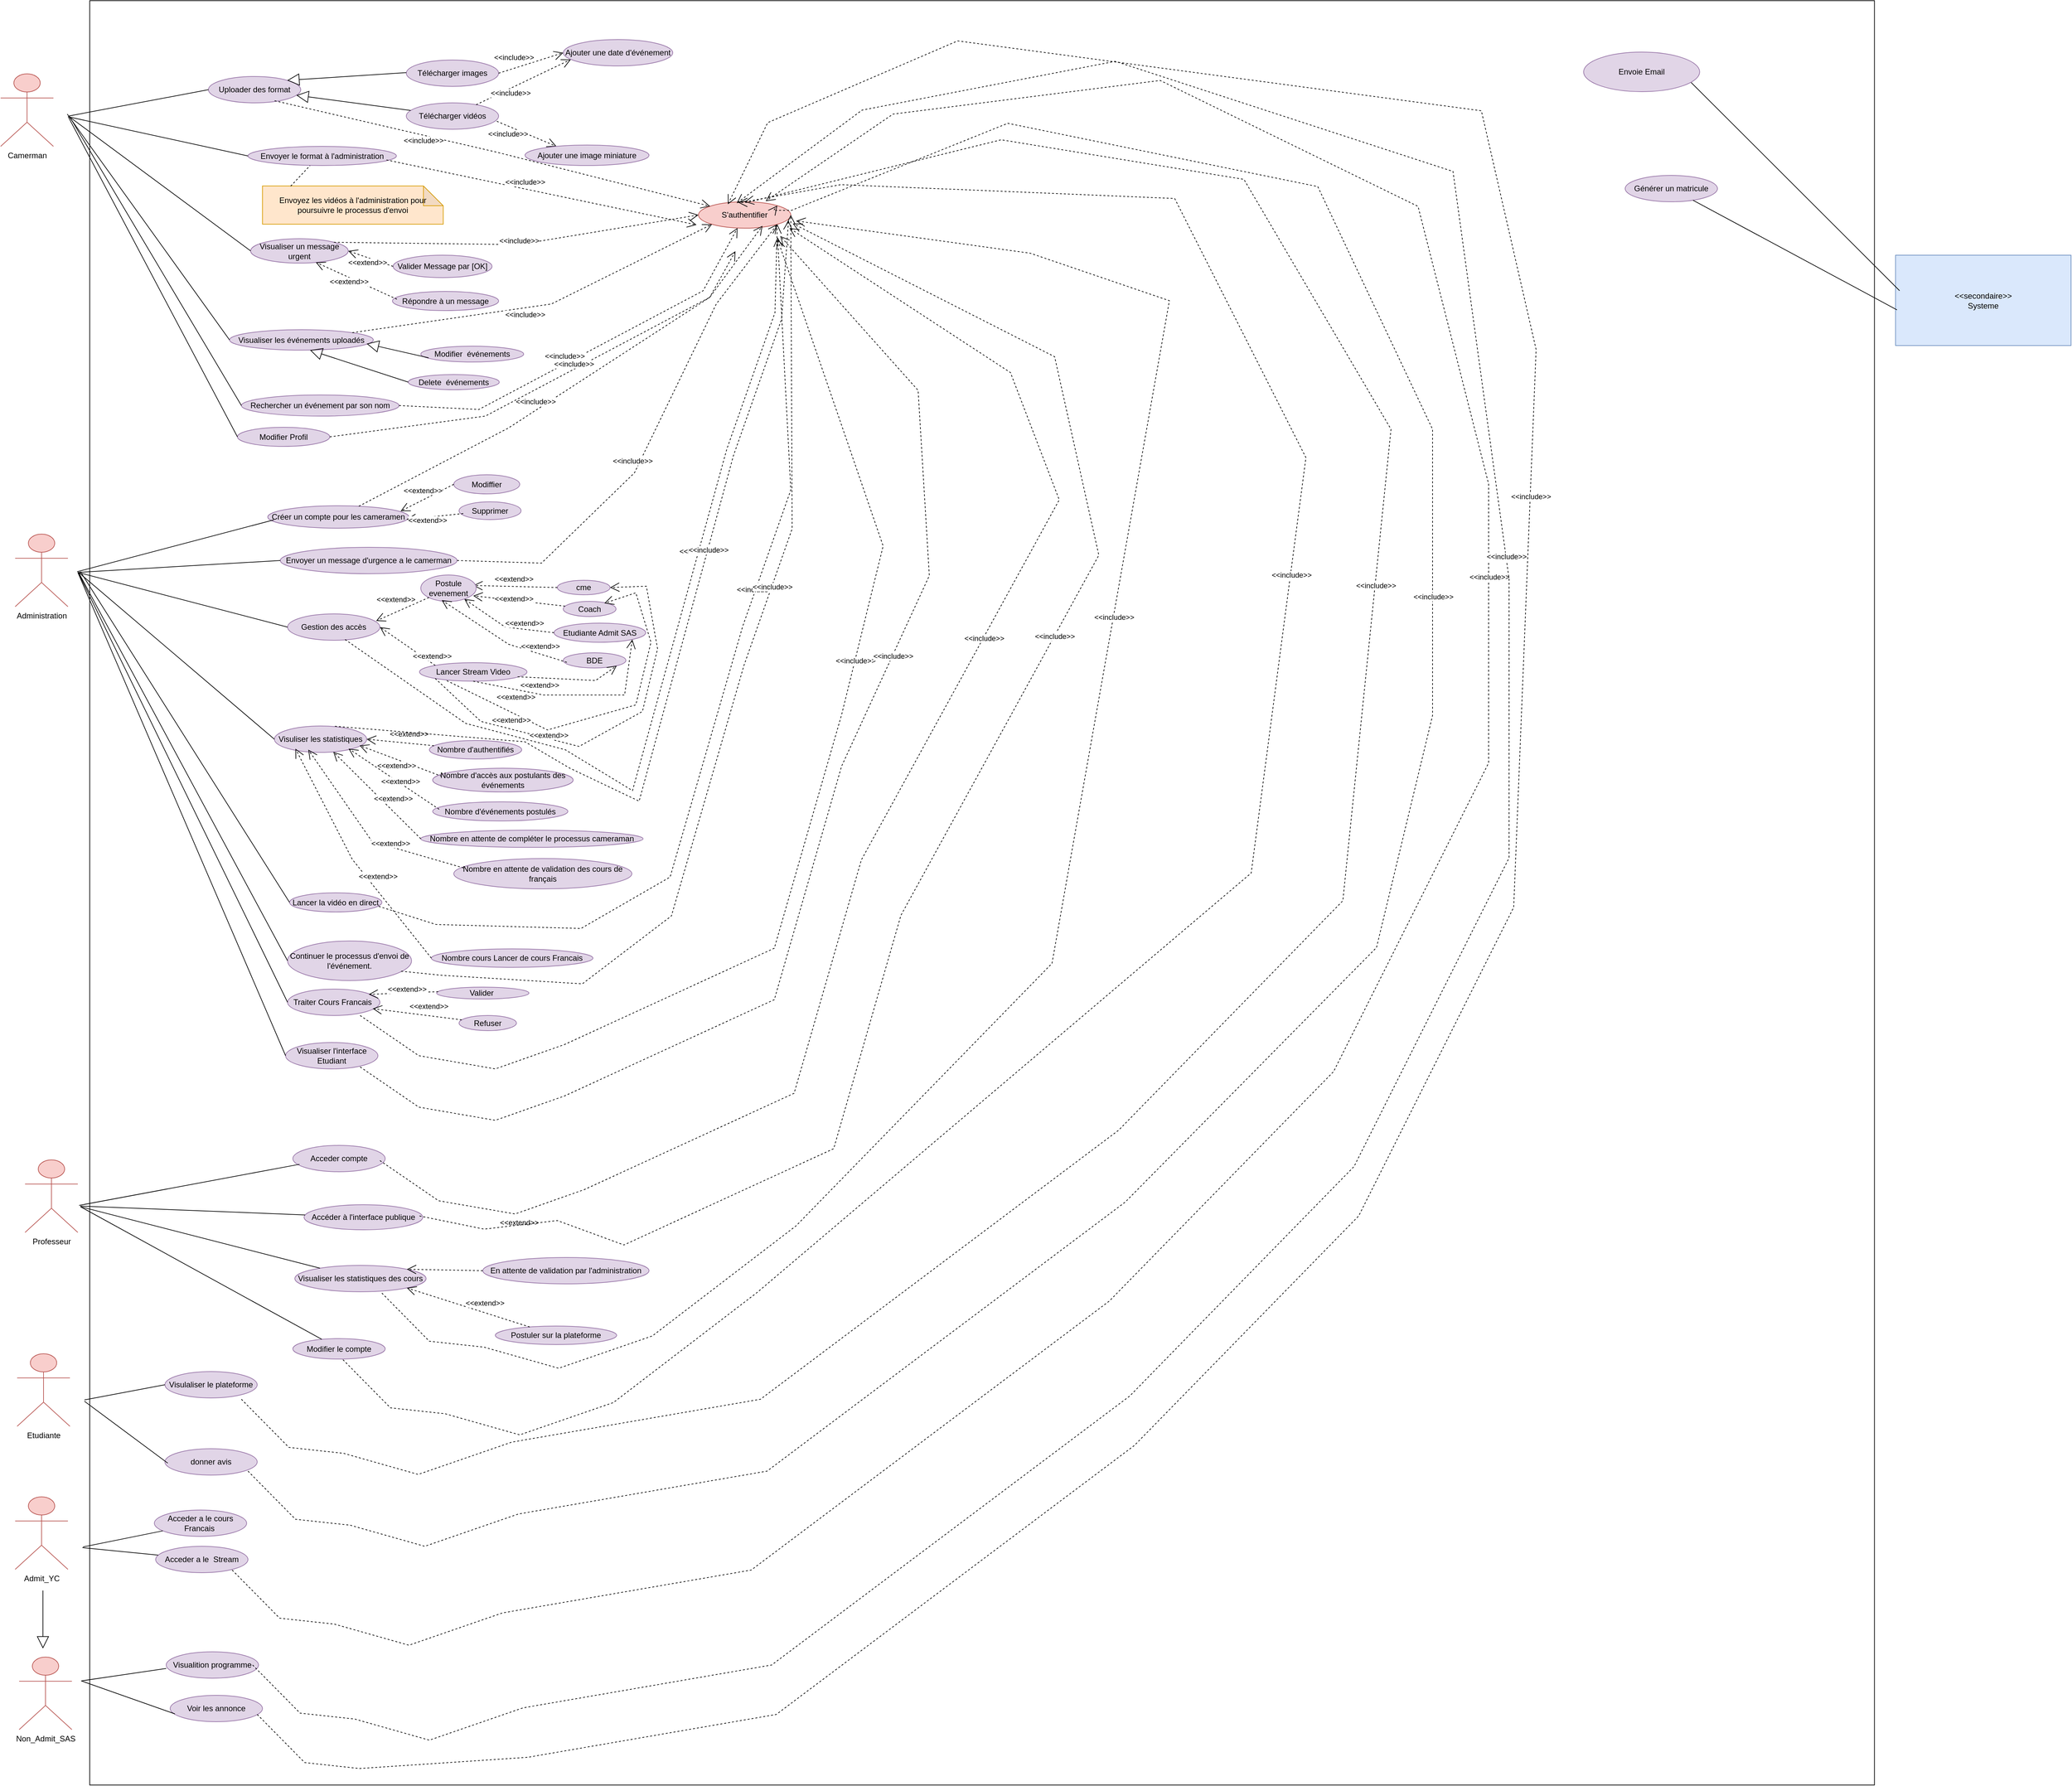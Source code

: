 <mxfile>
    <diagram id="x5eV6ivKpVrquAcP7XDE" name="Page-1">
        <mxGraphModel dx="861" dy="285" grid="1" gridSize="10" guides="1" tooltips="1" connect="1" arrows="1" fold="1" page="1" pageScale="1" pageWidth="850" pageHeight="1100" math="0" shadow="0">
            <root>
                <mxCell id="0"/>
                <mxCell id="1" parent="0"/>
                <mxCell id="2" value="" style="whiteSpace=wrap;html=1;aspect=fixed;" vertex="1" parent="1">
                    <mxGeometry x="210" y="80" width="2706" height="2706" as="geometry"/>
                </mxCell>
                <mxCell id="3" value="Etudiante" style="shape=umlActor;verticalLabelPosition=bottom;verticalAlign=top;html=1;outlineConnect=0;fillColor=#f8cecc;strokeColor=#b85450;" vertex="1" parent="1">
                    <mxGeometry x="100" y="2132" width="80" height="110" as="geometry"/>
                </mxCell>
                <mxCell id="4" value="Administration" style="shape=umlActor;verticalLabelPosition=bottom;verticalAlign=top;html=1;outlineConnect=0;fillColor=#f8cecc;strokeColor=#b85450;" vertex="1" parent="1">
                    <mxGeometry x="97" y="889" width="80" height="110" as="geometry"/>
                </mxCell>
                <mxCell id="5" value="Professeur" style="shape=umlActor;verticalLabelPosition=bottom;verticalAlign=top;html=1;outlineConnect=0;fillColor=#f8cecc;strokeColor=#b85450;" vertex="1" parent="1">
                    <mxGeometry x="112" y="1838" width="80" height="110" as="geometry"/>
                </mxCell>
                <mxCell id="6" value="Camerman" style="shape=umlActor;verticalLabelPosition=bottom;verticalAlign=top;html=1;outlineConnect=0;fillColor=#f8cecc;strokeColor=#b85450;" vertex="1" parent="1">
                    <mxGeometry x="75" y="191" width="80" height="110" as="geometry"/>
                </mxCell>
                <mxCell id="7" value="Uploader des format" style="ellipse;whiteSpace=wrap;html=1;fillColor=#e1d5e7;strokeColor=#9673a6;" vertex="1" parent="1">
                    <mxGeometry x="390" y="195" width="140" height="40" as="geometry"/>
                </mxCell>
                <mxCell id="8" value="Télécharger images" style="ellipse;whiteSpace=wrap;html=1;fillColor=#e1d5e7;strokeColor=#9673a6;" vertex="1" parent="1">
                    <mxGeometry x="690" y="170" width="140" height="40" as="geometry"/>
                </mxCell>
                <mxCell id="9" value="Télécharger vidéos" style="ellipse;whiteSpace=wrap;html=1;fillColor=#e1d5e7;strokeColor=#9673a6;" vertex="1" parent="1">
                    <mxGeometry x="690" y="235" width="140" height="40" as="geometry"/>
                </mxCell>
                <mxCell id="10" value="" style="endArrow=block;endSize=16;endFill=0;html=1;rounded=0;entryX=1;entryY=0;entryDx=0;entryDy=0;" edge="1" parent="1" target="7">
                    <mxGeometry width="160" relative="1" as="geometry">
                        <mxPoint x="690" y="189.12" as="sourcePoint"/>
                        <mxPoint x="610.1" y="210" as="targetPoint"/>
                    </mxGeometry>
                </mxCell>
                <mxCell id="11" value="" style="endArrow=block;endSize=16;endFill=0;html=1;rounded=0;" edge="1" parent="1" source="9" target="7">
                    <mxGeometry width="160" relative="1" as="geometry">
                        <mxPoint x="700" y="199.12" as="sourcePoint"/>
                        <mxPoint x="620" y="230" as="targetPoint"/>
                    </mxGeometry>
                </mxCell>
                <mxCell id="12" value="&amp;lt;&amp;lt;include&amp;gt;&amp;gt;" style="endArrow=open;endSize=12;dashed=1;html=1;rounded=0;exitX=0.98;exitY=0.698;exitDx=0;exitDy=0;exitPerimeter=0;entryX=0.253;entryY=0.062;entryDx=0;entryDy=0;entryPerimeter=0;" edge="1" parent="1" source="9" target="13">
                    <mxGeometry x="-0.538" y="-11" width="160" relative="1" as="geometry">
                        <mxPoint x="820" y="260" as="sourcePoint"/>
                        <mxPoint x="980" y="260" as="targetPoint"/>
                        <mxPoint as="offset"/>
                    </mxGeometry>
                </mxCell>
                <mxCell id="13" value="Ajouter une image miniature" style="ellipse;whiteSpace=wrap;html=1;fillColor=#e1d5e7;strokeColor=#9673a6;" vertex="1" parent="1">
                    <mxGeometry x="870" y="299" width="188" height="31" as="geometry"/>
                </mxCell>
                <mxCell id="14" value="&amp;lt;&amp;lt;secondaire&amp;gt;&amp;gt;&lt;div&gt;Systeme&lt;/div&gt;" style="rounded=0;whiteSpace=wrap;html=1;fillColor=#dae8fc;strokeColor=#6c8ebf;" vertex="1" parent="1">
                    <mxGeometry x="2948" y="466" width="266" height="137" as="geometry"/>
                </mxCell>
                <mxCell id="15" value="" style="endArrow=none;html=1;rounded=0;entryX=0.023;entryY=0.393;entryDx=0;entryDy=0;entryPerimeter=0;exitX=0.704;exitY=0.117;exitDx=0;exitDy=0;exitPerimeter=0;" edge="1" parent="1" source="16" target="14">
                    <mxGeometry width="50" height="50" relative="1" as="geometry">
                        <mxPoint x="2461" y="531" as="sourcePoint"/>
                        <mxPoint x="2151" y="491" as="targetPoint"/>
                    </mxGeometry>
                </mxCell>
                <mxCell id="16" value="Envoie Email" style="ellipse;whiteSpace=wrap;html=1;fillColor=#e1d5e7;strokeColor=#9673a6;" vertex="1" parent="1">
                    <mxGeometry x="2475" y="158" width="176" height="60" as="geometry"/>
                </mxCell>
                <mxCell id="17" value="Générer un matricule" style="ellipse;whiteSpace=wrap;html=1;fillColor=#e1d5e7;strokeColor=#9673a6;" vertex="1" parent="1">
                    <mxGeometry x="2538" y="345" width="140" height="40" as="geometry"/>
                </mxCell>
                <mxCell id="18" value="" style="endArrow=none;html=1;rounded=0;entryX=0.008;entryY=0.605;entryDx=0;entryDy=0;entryPerimeter=0;" edge="1" parent="1" source="17" target="14">
                    <mxGeometry width="50" height="50" relative="1" as="geometry">
                        <mxPoint x="2781" y="367" as="sourcePoint"/>
                        <mxPoint x="3024" y="361" as="targetPoint"/>
                    </mxGeometry>
                </mxCell>
                <mxCell id="19" value="Ajouter une date d&#39;événement" style="ellipse;whiteSpace=wrap;html=1;fillColor=#e1d5e7;strokeColor=#9673a6;" vertex="1" parent="1">
                    <mxGeometry x="928" y="139" width="166" height="40" as="geometry"/>
                </mxCell>
                <mxCell id="20" value="Envoyer le format à l&#39;administration" style="ellipse;whiteSpace=wrap;html=1;fillColor=#e1d5e7;strokeColor=#9673a6;" vertex="1" parent="1">
                    <mxGeometry x="450" y="301" width="225" height="29" as="geometry"/>
                </mxCell>
                <mxCell id="21" value="&amp;lt;&amp;lt;include&amp;gt;&amp;gt;" style="endArrow=open;endSize=12;dashed=1;html=1;rounded=0;exitX=1;exitY=0.5;exitDx=0;exitDy=0;entryX=0;entryY=0.5;entryDx=0;entryDy=0;" edge="1" parent="1" source="8" target="19">
                    <mxGeometry x="-0.426" y="16" width="160" relative="1" as="geometry">
                        <mxPoint x="840" y="175" as="sourcePoint"/>
                        <mxPoint x="914" y="205" as="targetPoint"/>
                        <mxPoint as="offset"/>
                    </mxGeometry>
                </mxCell>
                <mxCell id="22" value="Envoyez les vidéos à l&#39;administration pour poursuivre le processus d&#39;envoi" style="shape=note;whiteSpace=wrap;html=1;backgroundOutline=1;darkOpacity=0.05;fillColor=#ffe6cc;strokeColor=#d79b00;" vertex="1" parent="1">
                    <mxGeometry x="472" y="361" width="274" height="58" as="geometry"/>
                </mxCell>
                <mxCell id="23" value="&amp;lt;&amp;lt;include&amp;gt;&amp;gt;" style="endArrow=open;endSize=12;dashed=1;html=1;rounded=0;entryX=0.069;entryY=0.756;entryDx=0;entryDy=0;entryPerimeter=0;" edge="1" parent="1" source="9" target="19">
                    <mxGeometry x="-0.31" y="-7" width="160" relative="1" as="geometry">
                        <mxPoint x="840" y="200" as="sourcePoint"/>
                        <mxPoint x="920" y="170" as="targetPoint"/>
                        <mxPoint x="-1" as="offset"/>
                    </mxGeometry>
                </mxCell>
                <mxCell id="24" value="S&#39;authentifier" style="ellipse;whiteSpace=wrap;html=1;fillColor=#f8cecc;strokeColor=#b85450;" vertex="1" parent="1">
                    <mxGeometry x="1133" y="385" width="140" height="40" as="geometry"/>
                </mxCell>
                <mxCell id="25" value="&amp;lt;&amp;lt;include&amp;gt;&amp;gt;" style="endArrow=open;endSize=12;dashed=1;html=1;rounded=0;exitX=0.717;exitY=0.919;exitDx=0;exitDy=0;exitPerimeter=0;" edge="1" parent="1" source="7" target="24">
                    <mxGeometry x="-0.31" y="-7" width="160" relative="1" as="geometry">
                        <mxPoint x="803" y="247" as="sourcePoint"/>
                        <mxPoint x="930" y="180" as="targetPoint"/>
                        <mxPoint x="-1" as="offset"/>
                        <Array as="points">
                            <mxPoint x="828" y="310"/>
                        </Array>
                    </mxGeometry>
                </mxCell>
                <mxCell id="26" value="&amp;lt;&amp;lt;include&amp;gt;&amp;gt;" style="endArrow=open;endSize=12;dashed=1;html=1;rounded=0;exitX=0.933;exitY=0.709;exitDx=0;exitDy=0;exitPerimeter=0;" edge="1" parent="1" source="20">
                    <mxGeometry x="-0.115" y="10" width="160" relative="1" as="geometry">
                        <mxPoint x="607" y="255" as="sourcePoint"/>
                        <mxPoint x="1130" y="420" as="targetPoint"/>
                        <mxPoint as="offset"/>
                    </mxGeometry>
                </mxCell>
                <mxCell id="27" value="Visualiser un message urgent" style="ellipse;whiteSpace=wrap;html=1;fillColor=#e1d5e7;strokeColor=#9673a6;" vertex="1" parent="1">
                    <mxGeometry x="454" y="441" width="148" height="37" as="geometry"/>
                </mxCell>
                <mxCell id="28" value="Valider Message par [OK]" style="ellipse;whiteSpace=wrap;html=1;fillColor=#e1d5e7;strokeColor=#9673a6;" vertex="1" parent="1">
                    <mxGeometry x="670" y="466" width="150" height="34" as="geometry"/>
                </mxCell>
                <mxCell id="29" value="Répondre à un message" style="ellipse;whiteSpace=wrap;html=1;fillColor=#e1d5e7;strokeColor=#9673a6;" vertex="1" parent="1">
                    <mxGeometry x="669" y="521" width="161" height="29" as="geometry"/>
                </mxCell>
                <mxCell id="30" value="&amp;lt;&amp;lt;extend&amp;gt;&amp;gt;" style="endArrow=open;endSize=12;dashed=1;html=1;rounded=0;exitX=0;exitY=0.5;exitDx=0;exitDy=0;entryX=1;entryY=0.5;entryDx=0;entryDy=0;" edge="1" parent="1" source="28" target="27">
                    <mxGeometry x="0.09" y="7" width="160" relative="1" as="geometry">
                        <mxPoint x="655" y="500" as="sourcePoint"/>
                        <mxPoint x="735" y="470" as="targetPoint"/>
                        <mxPoint as="offset"/>
                    </mxGeometry>
                </mxCell>
                <mxCell id="31" value="&amp;lt;&amp;lt;extend&amp;gt;&amp;gt;" style="endArrow=open;endSize=12;dashed=1;html=1;rounded=0;entryX=0.668;entryY=0.969;entryDx=0;entryDy=0;entryPerimeter=0;exitX=0.042;exitY=0.405;exitDx=0;exitDy=0;exitPerimeter=0;" edge="1" parent="1" source="29" target="27">
                    <mxGeometry x="0.146" y="6" width="160" relative="1" as="geometry">
                        <mxPoint x="719.062" y="525.928" as="sourcePoint"/>
                        <mxPoint x="530" y="480.0" as="targetPoint"/>
                        <mxPoint as="offset"/>
                    </mxGeometry>
                </mxCell>
                <mxCell id="32" value="Visualiser les événements uploadés" style="ellipse;whiteSpace=wrap;html=1;fillColor=#e1d5e7;strokeColor=#9673a6;" vertex="1" parent="1">
                    <mxGeometry x="422" y="579" width="218" height="31" as="geometry"/>
                </mxCell>
                <mxCell id="33" value="Modifier&amp;nbsp; événements" style="ellipse;whiteSpace=wrap;html=1;fillColor=#e1d5e7;strokeColor=#9673a6;" vertex="1" parent="1">
                    <mxGeometry x="712" y="604" width="156" height="24" as="geometry"/>
                </mxCell>
                <mxCell id="34" value="Delete&amp;nbsp; événements" style="ellipse;whiteSpace=wrap;html=1;fillColor=#e1d5e7;strokeColor=#9673a6;" vertex="1" parent="1">
                    <mxGeometry x="693" y="647" width="138" height="23" as="geometry"/>
                </mxCell>
                <mxCell id="35" value="&amp;lt;&amp;lt;include&amp;gt;&amp;gt;" style="endArrow=open;endSize=12;dashed=1;html=1;rounded=0;exitX=1;exitY=0;exitDx=0;exitDy=0;entryX=0;entryY=0.5;entryDx=0;entryDy=0;" edge="1" parent="1" source="27" target="24">
                    <mxGeometry x="0.011" y="6" width="160" relative="1" as="geometry">
                        <mxPoint x="568" y="304" as="sourcePoint"/>
                        <mxPoint x="1140" y="430" as="targetPoint"/>
                        <mxPoint as="offset"/>
                        <Array as="points">
                            <mxPoint x="860" y="450"/>
                        </Array>
                    </mxGeometry>
                </mxCell>
                <mxCell id="36" value="&amp;lt;&amp;lt;include&amp;gt;&amp;gt;" style="endArrow=open;endSize=12;dashed=1;html=1;rounded=0;exitX=1;exitY=0;exitDx=0;exitDy=0;entryX=0;entryY=1;entryDx=0;entryDy=0;" edge="1" parent="1" source="32" target="24">
                    <mxGeometry x="-0.087" y="-10" width="160" relative="1" as="geometry">
                        <mxPoint x="579" y="456" as="sourcePoint"/>
                        <mxPoint x="1150" y="440" as="targetPoint"/>
                        <mxPoint as="offset"/>
                        <Array as="points">
                            <mxPoint x="910" y="540"/>
                        </Array>
                    </mxGeometry>
                </mxCell>
                <mxCell id="37" value="Rechercher un événement par son nom" style="ellipse;whiteSpace=wrap;html=1;fillColor=#e1d5e7;strokeColor=#9673a6;" vertex="1" parent="1">
                    <mxGeometry x="440" y="678" width="239" height="32" as="geometry"/>
                </mxCell>
                <mxCell id="38" value="&amp;lt;&amp;lt;include&amp;gt;&amp;gt;" style="endArrow=open;endSize=12;dashed=1;html=1;rounded=0;exitX=1;exitY=0.5;exitDx=0;exitDy=0;" edge="1" parent="1" source="37" target="24">
                    <mxGeometry x="-0.108" y="11" width="160" relative="1" as="geometry">
                        <mxPoint x="559" y="606" as="sourcePoint"/>
                        <mxPoint x="1151" y="454" as="targetPoint"/>
                        <mxPoint as="offset"/>
                        <Array as="points">
                            <mxPoint x="800" y="700"/>
                            <mxPoint x="1140" y="520"/>
                        </Array>
                    </mxGeometry>
                </mxCell>
                <mxCell id="39" value="Créer un compte pour les cameramen" style="ellipse;whiteSpace=wrap;html=1;fillColor=#e1d5e7;strokeColor=#9673a6;" vertex="1" parent="1">
                    <mxGeometry x="480" y="846" width="214" height="34" as="geometry"/>
                </mxCell>
                <mxCell id="40" value="Modiffier" style="ellipse;whiteSpace=wrap;html=1;fillColor=#e1d5e7;strokeColor=#9673a6;" vertex="1" parent="1">
                    <mxGeometry x="762" y="799" width="100" height="29" as="geometry"/>
                </mxCell>
                <mxCell id="41" value="Supprimer" style="ellipse;whiteSpace=wrap;html=1;fillColor=#e1d5e7;strokeColor=#9673a6;" vertex="1" parent="1">
                    <mxGeometry x="770" y="840" width="94" height="27" as="geometry"/>
                </mxCell>
                <mxCell id="42" value="&amp;lt;&amp;lt;extend&amp;gt;&amp;gt;" style="endArrow=open;endSize=12;dashed=1;html=1;rounded=0;exitX=0;exitY=0.5;exitDx=0;exitDy=0;entryX=0.941;entryY=0.242;entryDx=0;entryDy=0;entryPerimeter=0;" edge="1" parent="1" source="40" target="39">
                    <mxGeometry x="0.021" y="-13" width="160" relative="1" as="geometry">
                        <mxPoint x="700" y="813.76" as="sourcePoint"/>
                        <mxPoint x="608.94" y="840" as="targetPoint"/>
                        <mxPoint as="offset"/>
                    </mxGeometry>
                </mxCell>
                <mxCell id="43" value="&amp;lt;&amp;lt;extend&amp;gt;&amp;gt;" style="endArrow=open;endSize=12;dashed=1;html=1;rounded=0;exitX=0.068;exitY=0.659;exitDx=0;exitDy=0;entryX=0.984;entryY=0.607;entryDx=0;entryDy=0;exitPerimeter=0;entryPerimeter=0;" edge="1" parent="1" source="41" target="39">
                    <mxGeometry x="0.271" y="5" width="160" relative="1" as="geometry">
                        <mxPoint x="721" y="814" as="sourcePoint"/>
                        <mxPoint x="630" y="840" as="targetPoint"/>
                        <mxPoint as="offset"/>
                    </mxGeometry>
                </mxCell>
                <mxCell id="44" value="Envoyer un message d&#39;urgence a le camerman" style="ellipse;whiteSpace=wrap;html=1;fillColor=#e1d5e7;strokeColor=#9673a6;" vertex="1" parent="1">
                    <mxGeometry x="499" y="909" width="268" height="40" as="geometry"/>
                </mxCell>
                <mxCell id="45" value="Gestion des accès" style="ellipse;whiteSpace=wrap;html=1;fillColor=#e1d5e7;strokeColor=#9673a6;" vertex="1" parent="1">
                    <mxGeometry x="510" y="1010" width="140" height="40" as="geometry"/>
                </mxCell>
                <mxCell id="46" value="cme" style="ellipse;whiteSpace=wrap;html=1;fillColor=#e1d5e7;strokeColor=#9673a6;" vertex="1" parent="1">
                    <mxGeometry x="919" y="959" width="80" height="22" as="geometry"/>
                </mxCell>
                <mxCell id="47" value="Coach" style="ellipse;whiteSpace=wrap;html=1;fillColor=#e1d5e7;strokeColor=#9673a6;" vertex="1" parent="1">
                    <mxGeometry x="928" y="991" width="80" height="23" as="geometry"/>
                </mxCell>
                <mxCell id="48" value="Etudiante Admit SAS" style="ellipse;whiteSpace=wrap;html=1;fillColor=#e1d5e7;strokeColor=#9673a6;" vertex="1" parent="1">
                    <mxGeometry x="914" y="1024" width="139" height="29" as="geometry"/>
                </mxCell>
                <mxCell id="49" value="BDE" style="ellipse;whiteSpace=wrap;html=1;fillColor=#e1d5e7;strokeColor=#9673a6;" vertex="1" parent="1">
                    <mxGeometry x="928" y="1069" width="95" height="23" as="geometry"/>
                </mxCell>
                <mxCell id="50" value="&amp;lt;&amp;lt;extend&amp;gt;&amp;gt;" style="endArrow=open;endSize=12;dashed=1;html=1;rounded=0;exitX=0;exitY=0.5;exitDx=0;exitDy=0;entryX=0.947;entryY=0.397;entryDx=0;entryDy=0;entryPerimeter=0;" edge="1" parent="1" source="46" target="63">
                    <mxGeometry x="0.034" y="-11" width="160" relative="1" as="geometry">
                        <mxPoint x="882.72" y="998.76" as="sourcePoint"/>
                        <mxPoint x="817.68" y="1030.04" as="targetPoint"/>
                        <mxPoint as="offset"/>
                    </mxGeometry>
                </mxCell>
                <mxCell id="51" value="&amp;lt;&amp;lt;extend&amp;gt;&amp;gt;" style="endArrow=open;endSize=12;dashed=1;html=1;rounded=0;entryX=0.947;entryY=0.787;entryDx=0;entryDy=0;entryPerimeter=0;" edge="1" parent="1" source="47" target="63">
                    <mxGeometry x="0.121" y="-2" width="160" relative="1" as="geometry">
                        <mxPoint x="710" y="1010" as="sourcePoint"/>
                        <mxPoint x="802" y="1046" as="targetPoint"/>
                        <mxPoint as="offset"/>
                    </mxGeometry>
                </mxCell>
                <mxCell id="52" value="&amp;lt;&amp;lt;extend&amp;gt;&amp;gt;" style="endArrow=open;endSize=12;dashed=1;html=1;rounded=0;exitX=0;exitY=0.5;exitDx=0;exitDy=0;" edge="1" parent="1" source="48" target="63">
                    <mxGeometry x="-0.388" y="-9" width="160" relative="1" as="geometry">
                        <mxPoint x="884.72" y="1058" as="sourcePoint"/>
                        <mxPoint x="802.063" y="1049.186" as="targetPoint"/>
                        <mxPoint as="offset"/>
                        <Array as="points">
                            <mxPoint x="840" y="1030"/>
                        </Array>
                    </mxGeometry>
                </mxCell>
                <mxCell id="53" value="Visuliser les statistiques" style="ellipse;whiteSpace=wrap;html=1;fillColor=#e1d5e7;strokeColor=#9673a6;" vertex="1" parent="1">
                    <mxGeometry x="490" y="1180" width="140" height="40" as="geometry"/>
                </mxCell>
                <mxCell id="54" value="Nombre d&#39;authentifiés" style="ellipse;whiteSpace=wrap;html=1;fillColor=#e1d5e7;strokeColor=#9673a6;" vertex="1" parent="1">
                    <mxGeometry x="725" y="1202" width="140" height="28" as="geometry"/>
                </mxCell>
                <mxCell id="55" value="Nombre d&#39;accès aux postulants des événements" style="ellipse;whiteSpace=wrap;html=1;fillColor=#e1d5e7;strokeColor=#9673a6;" vertex="1" parent="1">
                    <mxGeometry x="730" y="1244" width="213" height="36" as="geometry"/>
                </mxCell>
                <mxCell id="56" value="Nombre d&#39;événements postulés" style="ellipse;whiteSpace=wrap;html=1;fillColor=#e1d5e7;strokeColor=#9673a6;" vertex="1" parent="1">
                    <mxGeometry x="730" y="1295" width="205" height="29" as="geometry"/>
                </mxCell>
                <mxCell id="57" value="Nombre en attente de compléter le processus cameraman" style="ellipse;whiteSpace=wrap;html=1;fillColor=#e1d5e7;strokeColor=#9673a6;" vertex="1" parent="1">
                    <mxGeometry x="712" y="1338" width="337" height="26" as="geometry"/>
                </mxCell>
                <mxCell id="58" value="&amp;lt;&amp;lt;extend&amp;gt;&amp;gt;" style="endArrow=open;endSize=12;dashed=1;html=1;rounded=0;entryX=1;entryY=0.5;entryDx=0;entryDy=0;entryPerimeter=0;" edge="1" parent="1" source="54" target="53">
                    <mxGeometry x="-0.227" y="-14" width="160" relative="1" as="geometry">
                        <mxPoint x="700" y="1190" as="sourcePoint"/>
                        <mxPoint x="645" y="1215" as="targetPoint"/>
                        <mxPoint as="offset"/>
                    </mxGeometry>
                </mxCell>
                <mxCell id="59" value="&amp;lt;&amp;lt;extend&amp;gt;&amp;gt;" style="endArrow=open;endSize=12;dashed=1;html=1;rounded=0;entryX=0.923;entryY=0.739;entryDx=0;entryDy=0;entryPerimeter=0;exitX=0.065;exitY=0.342;exitDx=0;exitDy=0;exitPerimeter=0;" edge="1" parent="1" source="55" target="53">
                    <mxGeometry x="0.055" y="9" width="160" relative="1" as="geometry">
                        <mxPoint x="736" y="1216" as="sourcePoint"/>
                        <mxPoint x="640" y="1210" as="targetPoint"/>
                        <mxPoint as="offset"/>
                    </mxGeometry>
                </mxCell>
                <mxCell id="60" value="&amp;lt;&amp;lt;extend&amp;gt;&amp;gt;" style="endArrow=open;endSize=12;dashed=1;html=1;rounded=0;entryX=0.804;entryY=0.859;entryDx=0;entryDy=0;entryPerimeter=0;exitX=0.048;exitY=0.391;exitDx=0;exitDy=0;exitPerimeter=0;" edge="1" parent="1" source="56" target="53">
                    <mxGeometry x="-0.123" y="-2" width="160" relative="1" as="geometry">
                        <mxPoint x="760" y="1256" as="sourcePoint"/>
                        <mxPoint x="629" y="1220" as="targetPoint"/>
                        <mxPoint as="offset"/>
                    </mxGeometry>
                </mxCell>
                <mxCell id="61" value="&amp;lt;&amp;lt;extend&amp;gt;&amp;gt;" style="endArrow=open;endSize=12;dashed=1;html=1;rounded=0;exitX=0;exitY=0.5;exitDx=0;exitDy=0;" edge="1" parent="1" source="57" target="53">
                    <mxGeometry x="-0.227" y="-14" width="160" relative="1" as="geometry">
                        <mxPoint x="738" y="1338" as="sourcePoint"/>
                        <mxPoint x="613" y="1224" as="targetPoint"/>
                        <mxPoint as="offset"/>
                    </mxGeometry>
                </mxCell>
                <mxCell id="62" value="Lancer la vidéo en direct" style="ellipse;whiteSpace=wrap;html=1;fillColor=#e1d5e7;strokeColor=#9673a6;" vertex="1" parent="1">
                    <mxGeometry x="513" y="1433" width="140" height="29" as="geometry"/>
                </mxCell>
                <mxCell id="63" value="Postule evenement" style="ellipse;whiteSpace=wrap;html=1;fillColor=#e1d5e7;strokeColor=#9673a6;" vertex="1" parent="1">
                    <mxGeometry x="712" y="951" width="84" height="40" as="geometry"/>
                </mxCell>
                <mxCell id="64" value="Lancer Stream Video" style="ellipse;whiteSpace=wrap;html=1;fillColor=#e1d5e7;strokeColor=#9673a6;" vertex="1" parent="1">
                    <mxGeometry x="710" y="1084" width="163" height="28" as="geometry"/>
                </mxCell>
                <mxCell id="65" value="&amp;lt;&amp;lt;extend&amp;gt;&amp;gt;" style="endArrow=open;endSize=12;dashed=1;html=1;rounded=0;exitX=0;exitY=1;exitDx=0;exitDy=0;entryX=0.959;entryY=0.265;entryDx=0;entryDy=0;entryPerimeter=0;" edge="1" parent="1" source="63" target="45">
                    <mxGeometry x="0.057" y="-18" width="160" relative="1" as="geometry">
                        <mxPoint x="706" y="1037" as="sourcePoint"/>
                        <mxPoint x="590" y="1035" as="targetPoint"/>
                        <mxPoint as="offset"/>
                    </mxGeometry>
                </mxCell>
                <mxCell id="66" value="&amp;lt;&amp;lt;extend&amp;gt;&amp;gt;" style="endArrow=open;endSize=12;dashed=1;html=1;rounded=0;exitX=0;exitY=0;exitDx=0;exitDy=0;entryX=1;entryY=0.5;entryDx=0;entryDy=0;" edge="1" parent="1" source="64" target="45">
                    <mxGeometry x="-0.763" y="-9" width="160" relative="1" as="geometry">
                        <mxPoint x="737" y="1004" as="sourcePoint"/>
                        <mxPoint x="654" y="1031" as="targetPoint"/>
                        <mxPoint as="offset"/>
                    </mxGeometry>
                </mxCell>
                <mxCell id="67" value="Continuer le processus d&#39;envoi de l&#39;événement." style="ellipse;whiteSpace=wrap;html=1;fillColor=#e1d5e7;strokeColor=#9673a6;" vertex="1" parent="1">
                    <mxGeometry x="510" y="1506" width="188" height="60" as="geometry"/>
                </mxCell>
                <mxCell id="68" value="Traiter Cours Francais&amp;nbsp;" style="ellipse;whiteSpace=wrap;html=1;fillColor=#e1d5e7;strokeColor=#9673a6;" vertex="1" parent="1">
                    <mxGeometry x="510" y="1579" width="140" height="40" as="geometry"/>
                </mxCell>
                <mxCell id="69" value="Nombre en attente de validation des cours de français" style="ellipse;whiteSpace=wrap;html=1;fillColor=#e1d5e7;strokeColor=#9673a6;" vertex="1" parent="1">
                    <mxGeometry x="762" y="1381" width="270" height="46" as="geometry"/>
                </mxCell>
                <mxCell id="70" value="Nombre cours Lancer de cours Francais" style="ellipse;whiteSpace=wrap;html=1;fillColor=#e1d5e7;strokeColor=#9673a6;" vertex="1" parent="1">
                    <mxGeometry x="728" y="1518" width="245" height="28" as="geometry"/>
                </mxCell>
                <mxCell id="71" value="&amp;lt;&amp;lt;extend&amp;gt;&amp;gt;" style="endArrow=open;endSize=12;dashed=1;html=1;rounded=0;exitX=0.055;exitY=0.309;exitDx=0;exitDy=0;entryX=0.367;entryY=0.898;entryDx=0;entryDy=0;entryPerimeter=0;exitPerimeter=0;" edge="1" parent="1" source="69" target="53">
                    <mxGeometry x="-0.256" y="-5" width="160" relative="1" as="geometry">
                        <mxPoint x="725" y="1390" as="sourcePoint"/>
                        <mxPoint x="587" y="1229" as="targetPoint"/>
                        <mxPoint as="offset"/>
                        <Array as="points">
                            <mxPoint x="638" y="1355"/>
                        </Array>
                    </mxGeometry>
                </mxCell>
                <mxCell id="72" value="&amp;lt;&amp;lt;extend&amp;gt;&amp;gt;" style="endArrow=open;endSize=12;dashed=1;html=1;rounded=0;exitX=0;exitY=0.5;exitDx=0;exitDy=0;entryX=0.228;entryY=0.858;entryDx=0;entryDy=0;entryPerimeter=0;" edge="1" parent="1" source="70" target="53">
                    <mxGeometry x="-0.227" y="-14" width="160" relative="1" as="geometry">
                        <mxPoint x="755" y="1439" as="sourcePoint"/>
                        <mxPoint x="551" y="1226" as="targetPoint"/>
                        <mxPoint as="offset"/>
                        <Array as="points">
                            <mxPoint x="608" y="1382"/>
                        </Array>
                    </mxGeometry>
                </mxCell>
                <mxCell id="73" value="Valider&amp;nbsp;" style="ellipse;whiteSpace=wrap;html=1;fillColor=#e1d5e7;strokeColor=#9673a6;" vertex="1" parent="1">
                    <mxGeometry x="736" y="1576" width="140" height="18" as="geometry"/>
                </mxCell>
                <mxCell id="74" value="Refuser" style="ellipse;whiteSpace=wrap;html=1;fillColor=#e1d5e7;strokeColor=#9673a6;" vertex="1" parent="1">
                    <mxGeometry x="770" y="1619" width="87" height="23" as="geometry"/>
                </mxCell>
                <mxCell id="75" value="&amp;lt;&amp;lt;extend&amp;gt;&amp;gt;" style="endArrow=open;endSize=12;dashed=1;html=1;rounded=0;entryX=0.879;entryY=0.199;entryDx=0;entryDy=0;exitX=0.018;exitY=0.38;exitDx=0;exitDy=0;exitPerimeter=0;entryPerimeter=0;" edge="1" parent="1" source="73" target="68">
                    <mxGeometry x="-0.098" y="-6" width="160" relative="1" as="geometry">
                        <mxPoint x="737" y="1611" as="sourcePoint"/>
                        <mxPoint x="640" y="1605" as="targetPoint"/>
                        <mxPoint as="offset"/>
                    </mxGeometry>
                </mxCell>
                <mxCell id="76" value="&amp;lt;&amp;lt;extend&amp;gt;&amp;gt;" style="endArrow=open;endSize=12;dashed=1;html=1;rounded=0;entryX=0.922;entryY=0.741;entryDx=0;entryDy=0;entryPerimeter=0;" edge="1" parent="1" source="74" target="68">
                    <mxGeometry x="-0.227" y="-14" width="160" relative="1" as="geometry">
                        <mxPoint x="726" y="1588" as="sourcePoint"/>
                        <mxPoint x="650" y="1615" as="targetPoint"/>
                        <mxPoint as="offset"/>
                    </mxGeometry>
                </mxCell>
                <mxCell id="77" value="Visualiser l&#39;interface Etudiant" style="ellipse;whiteSpace=wrap;html=1;fillColor=#e1d5e7;strokeColor=#9673a6;" vertex="1" parent="1">
                    <mxGeometry x="507" y="1660" width="140" height="40" as="geometry"/>
                </mxCell>
                <mxCell id="78" value="&amp;lt;&amp;lt;include&amp;gt;&amp;gt;" style="endArrow=open;endSize=12;dashed=1;html=1;rounded=0;" edge="1" parent="1" source="39">
                    <mxGeometry x="-0.108" y="11" width="160" relative="1" as="geometry">
                        <mxPoint x="590" y="700" as="sourcePoint"/>
                        <mxPoint x="1189" y="460" as="targetPoint"/>
                        <mxPoint as="offset"/>
                        <Array as="points">
                            <mxPoint x="845" y="728"/>
                            <mxPoint x="1150" y="530"/>
                        </Array>
                    </mxGeometry>
                </mxCell>
                <mxCell id="79" value="&amp;lt;&amp;lt;include&amp;gt;&amp;gt;" style="endArrow=open;endSize=12;dashed=1;html=1;rounded=0;exitX=1;exitY=0.5;exitDx=0;exitDy=0;entryX=1;entryY=1;entryDx=0;entryDy=0;" edge="1" parent="1" source="44" target="24">
                    <mxGeometry x="-0.108" y="11" width="160" relative="1" as="geometry">
                        <mxPoint x="598" y="853" as="sourcePoint"/>
                        <mxPoint x="1199" y="470" as="targetPoint"/>
                        <mxPoint as="offset"/>
                        <Array as="points">
                            <mxPoint x="895" y="933"/>
                            <mxPoint x="1036" y="796"/>
                            <mxPoint x="1160" y="540"/>
                        </Array>
                    </mxGeometry>
                </mxCell>
                <mxCell id="80" value="&amp;lt;&amp;lt;include&amp;gt;&amp;gt;" style="endArrow=open;endSize=12;dashed=1;html=1;rounded=0;exitX=0.623;exitY=0.971;exitDx=0;exitDy=0;entryX=1;entryY=1;entryDx=0;entryDy=0;exitPerimeter=0;" edge="1" parent="1" source="45" target="24">
                    <mxGeometry x="0.259" width="160" relative="1" as="geometry">
                        <mxPoint x="650" y="960" as="sourcePoint"/>
                        <mxPoint x="1249" y="454" as="targetPoint"/>
                        <mxPoint x="1" as="offset"/>
                        <Array as="points">
                            <mxPoint x="780" y="1176"/>
                            <mxPoint x="931" y="1216"/>
                            <mxPoint x="1033" y="1278"/>
                            <mxPoint x="1176" y="760"/>
                            <mxPoint x="1249" y="553"/>
                        </Array>
                    </mxGeometry>
                </mxCell>
                <mxCell id="81" value="&amp;lt;&amp;lt;include&amp;gt;&amp;gt;" style="endArrow=open;endSize=12;dashed=1;html=1;rounded=0;exitX=0.656;exitY=0.01;exitDx=0;exitDy=0;entryX=0.975;entryY=0.708;entryDx=0;entryDy=0;exitPerimeter=0;entryPerimeter=0;" edge="1" parent="1" source="53" target="24">
                    <mxGeometry x="0.259" width="160" relative="1" as="geometry">
                        <mxPoint x="607" y="1059" as="sourcePoint"/>
                        <mxPoint x="1249" y="454" as="targetPoint"/>
                        <mxPoint x="1" as="offset"/>
                        <Array as="points">
                            <mxPoint x="870" y="1204"/>
                            <mxPoint x="938" y="1244"/>
                            <mxPoint x="1043" y="1294"/>
                            <mxPoint x="1186" y="770"/>
                            <mxPoint x="1259" y="563"/>
                        </Array>
                    </mxGeometry>
                </mxCell>
                <mxCell id="82" value="&amp;lt;&amp;lt;include&amp;gt;&amp;gt;" style="endArrow=open;endSize=12;dashed=1;html=1;rounded=0;exitX=0.966;exitY=0.706;exitDx=0;exitDy=0;exitPerimeter=0;" edge="1" parent="1" source="62">
                    <mxGeometry x="0.259" width="160" relative="1" as="geometry">
                        <mxPoint x="596" y="1439" as="sourcePoint"/>
                        <mxPoint x="1253" y="439" as="targetPoint"/>
                        <mxPoint x="1" as="offset"/>
                        <Array as="points">
                            <mxPoint x="735" y="1481"/>
                            <mxPoint x="955" y="1487"/>
                            <mxPoint x="1090" y="1409"/>
                            <mxPoint x="1200" y="1029"/>
                            <mxPoint x="1273" y="822"/>
                        </Array>
                    </mxGeometry>
                </mxCell>
                <mxCell id="83" value="&amp;lt;&amp;lt;include&amp;gt;&amp;gt;" style="endArrow=open;endSize=12;dashed=1;html=1;rounded=0;exitX=0.916;exitY=0.764;exitDx=0;exitDy=0;exitPerimeter=0;entryX=1;entryY=0.5;entryDx=0;entryDy=0;" edge="1" parent="1" source="67" target="24">
                    <mxGeometry x="0.259" width="160" relative="1" as="geometry">
                        <mxPoint x="647" y="1527" as="sourcePoint"/>
                        <mxPoint x="1255" y="498" as="targetPoint"/>
                        <mxPoint x="1" as="offset"/>
                        <Array as="points">
                            <mxPoint x="743" y="1558"/>
                            <mxPoint x="957" y="1571"/>
                            <mxPoint x="1092" y="1468"/>
                            <mxPoint x="1202" y="1088"/>
                            <mxPoint x="1275" y="881"/>
                        </Array>
                    </mxGeometry>
                </mxCell>
                <mxCell id="84" value="&amp;lt;&amp;lt;include&amp;gt;&amp;gt;" style="endArrow=open;endSize=12;dashed=1;html=1;rounded=0;exitX=0.966;exitY=0.706;exitDx=0;exitDy=0;exitPerimeter=0;" edge="1" parent="1">
                    <mxGeometry x="0.259" width="160" relative="1" as="geometry">
                        <mxPoint x="620" y="1619" as="sourcePoint"/>
                        <mxPoint x="1253" y="442" as="targetPoint"/>
                        <mxPoint x="1" as="offset"/>
                        <Array as="points">
                            <mxPoint x="709" y="1680"/>
                            <mxPoint x="825" y="1700"/>
                            <mxPoint x="930" y="1663"/>
                            <mxPoint x="1248" y="1517"/>
                            <mxPoint x="1350" y="1163"/>
                            <mxPoint x="1413" y="907"/>
                        </Array>
                    </mxGeometry>
                </mxCell>
                <mxCell id="85" value="&amp;lt;&amp;lt;include&amp;gt;&amp;gt;" style="endArrow=open;endSize=12;dashed=1;html=1;rounded=0;exitX=0.966;exitY=0.706;exitDx=0;exitDy=0;exitPerimeter=0;" edge="1" parent="1">
                    <mxGeometry x="0.259" width="160" relative="1" as="geometry">
                        <mxPoint x="620" y="1697" as="sourcePoint"/>
                        <mxPoint x="1257" y="437" as="targetPoint"/>
                        <mxPoint x="1" as="offset"/>
                        <Array as="points">
                            <mxPoint x="709" y="1758"/>
                            <mxPoint x="825" y="1778"/>
                            <mxPoint x="930" y="1741"/>
                            <mxPoint x="1248" y="1595"/>
                            <mxPoint x="1350" y="1241"/>
                            <mxPoint x="1483" y="952"/>
                            <mxPoint x="1466" y="671"/>
                        </Array>
                    </mxGeometry>
                </mxCell>
                <mxCell id="86" value="Modifier Profil" style="ellipse;whiteSpace=wrap;html=1;fillColor=#e1d5e7;strokeColor=#9673a6;" vertex="1" parent="1">
                    <mxGeometry x="434" y="727" width="140" height="29" as="geometry"/>
                </mxCell>
                <mxCell id="87" value="&amp;lt;&amp;lt;include&amp;gt;&amp;gt;" style="endArrow=open;endSize=12;dashed=1;html=1;rounded=0;exitX=1;exitY=0.5;exitDx=0;exitDy=0;entryX=0.693;entryY=0.911;entryDx=0;entryDy=0;entryPerimeter=0;" edge="1" parent="1" source="86" target="24">
                    <mxGeometry x="0.037" y="7" width="160" relative="1" as="geometry">
                        <mxPoint x="590" y="700" as="sourcePoint"/>
                        <mxPoint x="1189" y="460" as="targetPoint"/>
                        <mxPoint as="offset"/>
                        <Array as="points">
                            <mxPoint x="810" y="710"/>
                            <mxPoint x="1150" y="530"/>
                        </Array>
                    </mxGeometry>
                </mxCell>
                <mxCell id="88" value="Acceder compte" style="ellipse;whiteSpace=wrap;html=1;fillColor=#e1d5e7;strokeColor=#9673a6;" vertex="1" parent="1">
                    <mxGeometry x="518" y="1816" width="140" height="40" as="geometry"/>
                </mxCell>
                <mxCell id="89" value="Accéder à l&#39;interface publique" style="ellipse;whiteSpace=wrap;html=1;fillColor=#e1d5e7;strokeColor=#9673a6;" vertex="1" parent="1">
                    <mxGeometry x="535" y="1906" width="180" height="38" as="geometry"/>
                </mxCell>
                <mxCell id="90" value="" style="endArrow=none;html=1;rounded=0;entryX=0.072;entryY=0.717;entryDx=0;entryDy=0;entryPerimeter=0;" edge="1" parent="1" target="88">
                    <mxGeometry width="50" height="50" relative="1" as="geometry">
                        <mxPoint x="194" y="1907" as="sourcePoint"/>
                        <mxPoint x="505" y="1845" as="targetPoint"/>
                    </mxGeometry>
                </mxCell>
                <mxCell id="91" value="" style="endArrow=none;html=1;rounded=0;" edge="1" parent="1" target="89">
                    <mxGeometry width="50" height="50" relative="1" as="geometry">
                        <mxPoint x="196" y="1908" as="sourcePoint"/>
                        <mxPoint x="554" y="1945" as="targetPoint"/>
                    </mxGeometry>
                </mxCell>
                <mxCell id="92" value="Visualiser les statistiques des cours" style="ellipse;whiteSpace=wrap;html=1;fillColor=#e1d5e7;strokeColor=#9673a6;" vertex="1" parent="1">
                    <mxGeometry x="521" y="1998" width="199" height="40" as="geometry"/>
                </mxCell>
                <mxCell id="93" value="" style="endArrow=none;html=1;rounded=0;" edge="1" parent="1" target="92">
                    <mxGeometry width="50" height="50" relative="1" as="geometry">
                        <mxPoint x="196" y="1909" as="sourcePoint"/>
                        <mxPoint x="551" y="1987" as="targetPoint"/>
                    </mxGeometry>
                </mxCell>
                <mxCell id="94" value="En attente de validation par l&#39;administration" style="ellipse;whiteSpace=wrap;html=1;fillColor=#e1d5e7;strokeColor=#9673a6;" vertex="1" parent="1">
                    <mxGeometry x="806" y="1986" width="252" height="40" as="geometry"/>
                </mxCell>
                <mxCell id="95" value="Postuler sur la plateforme" style="ellipse;whiteSpace=wrap;html=1;fillColor=#e1d5e7;strokeColor=#9673a6;" vertex="1" parent="1">
                    <mxGeometry x="825" y="2090" width="184" height="28" as="geometry"/>
                </mxCell>
                <mxCell id="96" value="&amp;lt;&amp;lt;extend&amp;gt;&amp;gt;" style="endArrow=open;endSize=12;dashed=1;html=1;rounded=0;entryX=1;entryY=0;entryDx=0;entryDy=0;exitX=0;exitY=0.5;exitDx=0;exitDy=0;" edge="1" parent="1" source="94" target="92">
                    <mxGeometry x="-1" y="-91" width="160" relative="1" as="geometry">
                        <mxPoint x="756" y="2080" as="sourcePoint"/>
                        <mxPoint x="664" y="2054" as="targetPoint"/>
                        <mxPoint x="53" y="18" as="offset"/>
                    </mxGeometry>
                </mxCell>
                <mxCell id="97" value="&amp;lt;&amp;lt;extend&amp;gt;&amp;gt;" style="endArrow=open;endSize=12;dashed=1;html=1;rounded=0;entryX=1;entryY=1;entryDx=0;entryDy=0;" edge="1" parent="1" source="95" target="92">
                    <mxGeometry x="-0.227" y="-14" width="160" relative="1" as="geometry">
                        <mxPoint x="740" y="2050" as="sourcePoint"/>
                        <mxPoint x="664" y="2067" as="targetPoint"/>
                        <mxPoint as="offset"/>
                    </mxGeometry>
                </mxCell>
                <mxCell id="98" value="Modifier le compte" style="ellipse;whiteSpace=wrap;html=1;fillColor=#e1d5e7;strokeColor=#9673a6;" vertex="1" parent="1">
                    <mxGeometry x="518" y="2109" width="140" height="31" as="geometry"/>
                </mxCell>
                <mxCell id="99" value="" style="endArrow=none;html=1;rounded=0;" edge="1" parent="1" target="98">
                    <mxGeometry width="50" height="50" relative="1" as="geometry">
                        <mxPoint x="196" y="1909" as="sourcePoint"/>
                        <mxPoint x="559" y="2053" as="targetPoint"/>
                    </mxGeometry>
                </mxCell>
                <mxCell id="100" value="Admit_YC" style="shape=umlActor;verticalLabelPosition=bottom;verticalAlign=top;html=1;outlineConnect=0;fillColor=#f8cecc;strokeColor=#b85450;" vertex="1" parent="1">
                    <mxGeometry x="97" y="2349" width="80" height="110" as="geometry"/>
                </mxCell>
                <mxCell id="101" value="Non_Admit_SAS" style="shape=umlActor;verticalLabelPosition=bottom;verticalAlign=top;html=1;outlineConnect=0;fillColor=#f8cecc;strokeColor=#b85450;" vertex="1" parent="1">
                    <mxGeometry x="103" y="2592" width="80" height="110" as="geometry"/>
                </mxCell>
                <mxCell id="102" value="Visulaliser le plateforme" style="ellipse;whiteSpace=wrap;html=1;fillColor=#e1d5e7;strokeColor=#9673a6;" vertex="1" parent="1">
                    <mxGeometry x="324" y="2159" width="140" height="40" as="geometry"/>
                </mxCell>
                <mxCell id="103" value="Acceder a le cours Francais&amp;nbsp;" style="ellipse;whiteSpace=wrap;html=1;fillColor=#e1d5e7;strokeColor=#9673a6;" vertex="1" parent="1">
                    <mxGeometry x="308" y="2369" width="140" height="40" as="geometry"/>
                </mxCell>
                <mxCell id="104" value="Acceder a le&amp;nbsp; Stream" style="ellipse;whiteSpace=wrap;html=1;fillColor=#e1d5e7;strokeColor=#9673a6;" vertex="1" parent="1">
                    <mxGeometry x="310" y="2424" width="140" height="40" as="geometry"/>
                </mxCell>
                <mxCell id="105" value="Visualition programme" style="ellipse;whiteSpace=wrap;html=1;fillColor=#e1d5e7;strokeColor=#9673a6;" vertex="1" parent="1">
                    <mxGeometry x="326" y="2584" width="140" height="40" as="geometry"/>
                </mxCell>
                <mxCell id="106" value="" style="endArrow=none;dashed=1;html=1;rounded=0;entryX=0.418;entryY=1.003;entryDx=0;entryDy=0;entryPerimeter=0;exitX=0.156;exitY=0.005;exitDx=0;exitDy=0;exitPerimeter=0;" edge="1" parent="1" source="22" target="20">
                    <mxGeometry width="50" height="50" relative="1" as="geometry">
                        <mxPoint x="697" y="396" as="sourcePoint"/>
                        <mxPoint x="747" y="346" as="targetPoint"/>
                    </mxGeometry>
                </mxCell>
                <mxCell id="107" value="" style="endArrow=block;endSize=16;endFill=0;html=1;rounded=0;entryX=0.954;entryY=0.687;entryDx=0;entryDy=0;exitX=0.076;exitY=0.735;exitDx=0;exitDy=0;exitPerimeter=0;entryPerimeter=0;" edge="1" parent="1" source="33" target="32">
                    <mxGeometry width="160" relative="1" as="geometry">
                        <mxPoint x="586" y="643" as="sourcePoint"/>
                        <mxPoint x="746" y="643" as="targetPoint"/>
                    </mxGeometry>
                </mxCell>
                <mxCell id="108" value="" style="endArrow=block;endSize=16;endFill=0;html=1;rounded=0;entryX=0.56;entryY=1;entryDx=0;entryDy=0;exitX=0;exitY=0.5;exitDx=0;exitDy=0;entryPerimeter=0;" edge="1" parent="1" source="34" target="32">
                    <mxGeometry width="160" relative="1" as="geometry">
                        <mxPoint x="728" y="632" as="sourcePoint"/>
                        <mxPoint x="619" y="615" as="targetPoint"/>
                    </mxGeometry>
                </mxCell>
                <mxCell id="109" value="&amp;lt;&amp;lt;extend&amp;gt;&amp;gt;" style="endArrow=open;endSize=12;dashed=1;html=1;rounded=0;exitX=0.057;exitY=0.625;exitDx=0;exitDy=0;exitPerimeter=0;entryX=0.378;entryY=0.954;entryDx=0;entryDy=0;entryPerimeter=0;" edge="1" parent="1" source="49" target="63">
                    <mxGeometry x="-0.572" y="-11" width="160" relative="1" as="geometry">
                        <mxPoint x="924" y="1049" as="sourcePoint"/>
                        <mxPoint x="788" y="997" as="targetPoint"/>
                        <mxPoint as="offset"/>
                        <Array as="points">
                            <mxPoint x="845" y="1056"/>
                        </Array>
                    </mxGeometry>
                </mxCell>
                <mxCell id="110" value="&amp;lt;&amp;lt;extend&amp;gt;&amp;gt;" style="endArrow=open;endSize=12;dashed=1;html=1;rounded=0;exitX=0.913;exitY=0.761;exitDx=0;exitDy=0;exitPerimeter=0;entryX=1;entryY=1;entryDx=0;entryDy=0;" edge="1" parent="1" source="64" target="49">
                    <mxGeometry x="-0.572" y="-11" width="160" relative="1" as="geometry">
                        <mxPoint x="943" y="1093" as="sourcePoint"/>
                        <mxPoint x="754" y="999" as="targetPoint"/>
                        <mxPoint as="offset"/>
                        <Array as="points">
                            <mxPoint x="977" y="1111"/>
                        </Array>
                    </mxGeometry>
                </mxCell>
                <mxCell id="111" value="&amp;lt;&amp;lt;extend&amp;gt;&amp;gt;" style="endArrow=open;endSize=12;dashed=1;html=1;rounded=0;exitX=0.5;exitY=1;exitDx=0;exitDy=0;entryX=1;entryY=1;entryDx=0;entryDy=0;" edge="1" parent="1" source="64" target="48">
                    <mxGeometry x="-0.572" y="-11" width="160" relative="1" as="geometry">
                        <mxPoint x="869" y="1115" as="sourcePoint"/>
                        <mxPoint x="1023" y="1095" as="targetPoint"/>
                        <mxPoint as="offset"/>
                        <Array as="points">
                            <mxPoint x="898" y="1133"/>
                            <mxPoint x="1021" y="1133"/>
                        </Array>
                    </mxGeometry>
                </mxCell>
                <mxCell id="112" value="&amp;lt;&amp;lt;extend&amp;gt;&amp;gt;" style="endArrow=open;endSize=12;dashed=1;html=1;rounded=0;exitX=0.254;exitY=0.972;exitDx=0;exitDy=0;entryX=0.779;entryY=0.126;entryDx=0;entryDy=0;exitPerimeter=0;entryPerimeter=0;" edge="1" parent="1" source="64" target="47">
                    <mxGeometry x="-0.572" y="-11" width="160" relative="1" as="geometry">
                        <mxPoint x="802" y="1122" as="sourcePoint"/>
                        <mxPoint x="1043" y="1059" as="targetPoint"/>
                        <mxPoint as="offset"/>
                        <Array as="points">
                            <mxPoint x="904" y="1186"/>
                            <mxPoint x="1038" y="1148"/>
                            <mxPoint x="1061" y="1053"/>
                            <mxPoint x="1038" y="978"/>
                        </Array>
                    </mxGeometry>
                </mxCell>
                <mxCell id="113" value="&amp;lt;&amp;lt;extend&amp;gt;&amp;gt;" style="endArrow=open;endSize=12;dashed=1;html=1;rounded=0;exitX=0;exitY=1;exitDx=0;exitDy=0;entryX=1;entryY=0.5;entryDx=0;entryDy=0;" edge="1" parent="1" source="64" target="46">
                    <mxGeometry x="-0.343" y="5" width="160" relative="1" as="geometry">
                        <mxPoint x="761" y="1121" as="sourcePoint"/>
                        <mxPoint x="1000" y="1004" as="targetPoint"/>
                        <mxPoint as="offset"/>
                        <Array as="points">
                            <mxPoint x="803" y="1173"/>
                            <mxPoint x="952" y="1211"/>
                            <mxPoint x="1048" y="1158"/>
                            <mxPoint x="1071" y="1063"/>
                            <mxPoint x="1054" y="968"/>
                        </Array>
                    </mxGeometry>
                </mxCell>
                <mxCell id="114" value="" style="endArrow=none;html=1;rounded=0;entryX=0.043;entryY=0.63;entryDx=0;entryDy=0;entryPerimeter=0;" edge="1" parent="1" target="39">
                    <mxGeometry width="50" height="50" relative="1" as="geometry">
                        <mxPoint x="191" y="946" as="sourcePoint"/>
                        <mxPoint x="469" y="976" as="targetPoint"/>
                    </mxGeometry>
                </mxCell>
                <mxCell id="115" value="" style="endArrow=none;html=1;rounded=0;entryX=0;entryY=0.5;entryDx=0;entryDy=0;" edge="1" parent="1" target="44">
                    <mxGeometry width="50" height="50" relative="1" as="geometry">
                        <mxPoint x="193" y="947" as="sourcePoint"/>
                        <mxPoint x="499" y="877" as="targetPoint"/>
                    </mxGeometry>
                </mxCell>
                <mxCell id="116" value="" style="endArrow=none;html=1;rounded=0;entryX=0;entryY=0.5;entryDx=0;entryDy=0;" edge="1" parent="1" target="45">
                    <mxGeometry width="50" height="50" relative="1" as="geometry">
                        <mxPoint x="192" y="947" as="sourcePoint"/>
                        <mxPoint x="509" y="939" as="targetPoint"/>
                    </mxGeometry>
                </mxCell>
                <mxCell id="117" value="" style="endArrow=none;html=1;rounded=0;entryX=0;entryY=0.5;entryDx=0;entryDy=0;" edge="1" parent="1" target="53">
                    <mxGeometry width="50" height="50" relative="1" as="geometry">
                        <mxPoint x="193" y="947" as="sourcePoint"/>
                        <mxPoint x="520" y="1040" as="targetPoint"/>
                    </mxGeometry>
                </mxCell>
                <mxCell id="118" value="" style="endArrow=none;html=1;rounded=0;entryX=0;entryY=0.5;entryDx=0;entryDy=0;" edge="1" parent="1" target="62">
                    <mxGeometry width="50" height="50" relative="1" as="geometry">
                        <mxPoint x="196" y="946" as="sourcePoint"/>
                        <mxPoint x="500" y="1210" as="targetPoint"/>
                    </mxGeometry>
                </mxCell>
                <mxCell id="119" value="" style="endArrow=none;html=1;rounded=0;entryX=0;entryY=0.5;entryDx=0;entryDy=0;" edge="1" parent="1" target="67">
                    <mxGeometry width="50" height="50" relative="1" as="geometry">
                        <mxPoint x="193" y="947" as="sourcePoint"/>
                        <mxPoint x="523" y="1458" as="targetPoint"/>
                    </mxGeometry>
                </mxCell>
                <mxCell id="120" value="" style="endArrow=none;html=1;rounded=0;entryX=0;entryY=0.5;entryDx=0;entryDy=0;" edge="1" parent="1" target="68">
                    <mxGeometry width="50" height="50" relative="1" as="geometry">
                        <mxPoint x="193" y="948" as="sourcePoint"/>
                        <mxPoint x="520" y="1546" as="targetPoint"/>
                    </mxGeometry>
                </mxCell>
                <mxCell id="121" value="" style="endArrow=none;html=1;rounded=0;entryX=0;entryY=0.5;entryDx=0;entryDy=0;" edge="1" parent="1" target="77">
                    <mxGeometry width="50" height="50" relative="1" as="geometry">
                        <mxPoint x="192" y="947" as="sourcePoint"/>
                        <mxPoint x="520" y="1609" as="targetPoint"/>
                    </mxGeometry>
                </mxCell>
                <mxCell id="122" value="" style="endArrow=none;html=1;rounded=0;entryX=0;entryY=0.5;entryDx=0;entryDy=0;" edge="1" parent="1" target="7">
                    <mxGeometry width="50" height="50" relative="1" as="geometry">
                        <mxPoint x="178" y="255" as="sourcePoint"/>
                        <mxPoint x="254" y="233" as="targetPoint"/>
                    </mxGeometry>
                </mxCell>
                <mxCell id="123" value="" style="endArrow=none;html=1;rounded=0;entryX=0;entryY=0.5;entryDx=0;entryDy=0;" edge="1" parent="1" target="20">
                    <mxGeometry width="50" height="50" relative="1" as="geometry">
                        <mxPoint x="177" y="256" as="sourcePoint"/>
                        <mxPoint x="400" y="225" as="targetPoint"/>
                    </mxGeometry>
                </mxCell>
                <mxCell id="124" value="" style="endArrow=none;html=1;rounded=0;entryX=0;entryY=0.5;entryDx=0;entryDy=0;" edge="1" parent="1" target="27">
                    <mxGeometry width="50" height="50" relative="1" as="geometry">
                        <mxPoint x="179" y="256" as="sourcePoint"/>
                        <mxPoint x="460" y="326" as="targetPoint"/>
                    </mxGeometry>
                </mxCell>
                <mxCell id="125" value="" style="endArrow=none;html=1;rounded=0;entryX=0;entryY=0.5;entryDx=0;entryDy=0;" edge="1" parent="1" target="32">
                    <mxGeometry width="50" height="50" relative="1" as="geometry">
                        <mxPoint x="176" y="252" as="sourcePoint"/>
                        <mxPoint x="464" y="470" as="targetPoint"/>
                    </mxGeometry>
                </mxCell>
                <mxCell id="126" value="" style="endArrow=none;html=1;rounded=0;entryX=0;entryY=0.5;entryDx=0;entryDy=0;" edge="1" parent="1" target="37">
                    <mxGeometry width="50" height="50" relative="1" as="geometry">
                        <mxPoint x="179" y="255" as="sourcePoint"/>
                        <mxPoint x="432" y="605" as="targetPoint"/>
                    </mxGeometry>
                </mxCell>
                <mxCell id="127" value="" style="endArrow=none;html=1;rounded=0;entryX=0;entryY=0.5;entryDx=0;entryDy=0;" edge="1" parent="1" target="86">
                    <mxGeometry width="50" height="50" relative="1" as="geometry">
                        <mxPoint x="178" y="257" as="sourcePoint"/>
                        <mxPoint x="450" y="704" as="targetPoint"/>
                    </mxGeometry>
                </mxCell>
                <mxCell id="128" value="donner avis" style="ellipse;whiteSpace=wrap;html=1;fillColor=#e1d5e7;strokeColor=#9673a6;" vertex="1" parent="1">
                    <mxGeometry x="324" y="2276" width="140" height="40" as="geometry"/>
                </mxCell>
                <mxCell id="129" value="" style="endArrow=none;html=1;rounded=0;entryX=0;entryY=0.5;entryDx=0;entryDy=0;" edge="1" parent="1" target="102">
                    <mxGeometry width="50" height="50" relative="1" as="geometry">
                        <mxPoint x="202" y="2202" as="sourcePoint"/>
                        <mxPoint x="383" y="2246" as="targetPoint"/>
                    </mxGeometry>
                </mxCell>
                <mxCell id="130" value="" style="endArrow=none;html=1;rounded=0;entryX=0.031;entryY=0.547;entryDx=0;entryDy=0;entryPerimeter=0;" edge="1" parent="1" target="128">
                    <mxGeometry width="50" height="50" relative="1" as="geometry">
                        <mxPoint x="202" y="2204" as="sourcePoint"/>
                        <mxPoint x="338" y="2258" as="targetPoint"/>
                    </mxGeometry>
                </mxCell>
                <mxCell id="131" value="Voir les annonce" style="ellipse;whiteSpace=wrap;html=1;fillColor=#e1d5e7;strokeColor=#9673a6;" vertex="1" parent="1">
                    <mxGeometry x="332" y="2650" width="140" height="40" as="geometry"/>
                </mxCell>
                <mxCell id="132" value="" style="endArrow=block;endSize=16;endFill=0;html=1;rounded=0;" edge="1" parent="1">
                    <mxGeometry width="160" relative="1" as="geometry">
                        <mxPoint x="139.09" y="2491" as="sourcePoint"/>
                        <mxPoint x="139.09" y="2579" as="targetPoint"/>
                    </mxGeometry>
                </mxCell>
                <mxCell id="133" value="" style="endArrow=none;html=1;rounded=0;entryX=0;entryY=0.632;entryDx=0;entryDy=0;entryPerimeter=0;" edge="1" parent="1" target="105">
                    <mxGeometry width="50" height="50" relative="1" as="geometry">
                        <mxPoint x="198" y="2628" as="sourcePoint"/>
                        <mxPoint x="450" y="2602" as="targetPoint"/>
                    </mxGeometry>
                </mxCell>
                <mxCell id="134" value="" style="endArrow=none;html=1;rounded=0;entryX=0.051;entryY=0.703;entryDx=0;entryDy=0;entryPerimeter=0;" edge="1" parent="1" target="131">
                    <mxGeometry width="50" height="50" relative="1" as="geometry">
                        <mxPoint x="197" y="2628" as="sourcePoint"/>
                        <mxPoint x="336" y="2619" as="targetPoint"/>
                    </mxGeometry>
                </mxCell>
                <mxCell id="135" value="" style="endArrow=none;html=1;rounded=0;" edge="1" parent="1" target="103">
                    <mxGeometry width="50" height="50" relative="1" as="geometry">
                        <mxPoint x="200" y="2425" as="sourcePoint"/>
                        <mxPoint x="475" y="2384" as="targetPoint"/>
                    </mxGeometry>
                </mxCell>
                <mxCell id="136" value="" style="endArrow=none;html=1;rounded=0;" edge="1" parent="1" target="104">
                    <mxGeometry width="50" height="50" relative="1" as="geometry">
                        <mxPoint x="199" y="2426" as="sourcePoint"/>
                        <mxPoint x="331" y="2411" as="targetPoint"/>
                    </mxGeometry>
                </mxCell>
                <mxCell id="137" value="&amp;lt;&amp;lt;include&amp;gt;&amp;gt;" style="endArrow=open;endSize=12;dashed=1;html=1;rounded=0;exitX=0.966;exitY=0.706;exitDx=0;exitDy=0;exitPerimeter=0;" edge="1" parent="1">
                    <mxGeometry x="0.259" width="160" relative="1" as="geometry">
                        <mxPoint x="650" y="1839" as="sourcePoint"/>
                        <mxPoint x="1271" y="425" as="targetPoint"/>
                        <mxPoint x="1" as="offset"/>
                        <Array as="points">
                            <mxPoint x="739" y="1900"/>
                            <mxPoint x="855" y="1920"/>
                            <mxPoint x="960" y="1883"/>
                            <mxPoint x="1278" y="1737"/>
                            <mxPoint x="1380" y="1383"/>
                            <mxPoint x="1680" y="837"/>
                            <mxPoint x="1606" y="644"/>
                        </Array>
                    </mxGeometry>
                </mxCell>
                <mxCell id="138" value="&amp;lt;&amp;lt;include&amp;gt;&amp;gt;" style="endArrow=open;endSize=12;dashed=1;html=1;rounded=0;exitX=0.966;exitY=0.706;exitDx=0;exitDy=0;exitPerimeter=0;" edge="1" parent="1">
                    <mxGeometry x="0.259" width="160" relative="1" as="geometry">
                        <mxPoint x="710" y="1923" as="sourcePoint"/>
                        <mxPoint x="1276" y="418" as="targetPoint"/>
                        <mxPoint x="1" as="offset"/>
                        <Array as="points">
                            <mxPoint x="808" y="1943"/>
                            <mxPoint x="919" y="1930"/>
                            <mxPoint x="1020" y="1967"/>
                            <mxPoint x="1338" y="1821"/>
                            <mxPoint x="1440" y="1467"/>
                            <mxPoint x="1740" y="921"/>
                            <mxPoint x="1673" y="620"/>
                        </Array>
                    </mxGeometry>
                </mxCell>
                <mxCell id="139" value="&amp;lt;&amp;lt;include&amp;gt;&amp;gt;" style="endArrow=open;endSize=12;dashed=1;html=1;rounded=0;exitX=0.966;exitY=0.706;exitDx=0;exitDy=0;exitPerimeter=0;" edge="1" parent="1">
                    <mxGeometry x="0.259" width="160" relative="1" as="geometry">
                        <mxPoint x="653" y="2040" as="sourcePoint"/>
                        <mxPoint x="1281" y="414" as="targetPoint"/>
                        <mxPoint x="1" as="offset"/>
                        <Array as="points">
                            <mxPoint x="725" y="2113"/>
                            <mxPoint x="808" y="2122"/>
                            <mxPoint x="921" y="2154"/>
                            <mxPoint x="1063" y="2105"/>
                            <mxPoint x="1281" y="1938"/>
                            <mxPoint x="1669" y="1540"/>
                            <mxPoint x="1847" y="535"/>
                            <mxPoint x="1636" y="463"/>
                        </Array>
                    </mxGeometry>
                </mxCell>
                <mxCell id="140" value="&amp;lt;&amp;lt;include&amp;gt;&amp;gt;" style="endArrow=open;endSize=12;dashed=1;html=1;rounded=0;exitX=0.966;exitY=0.706;exitDx=0;exitDy=0;exitPerimeter=0;entryX=0.5;entryY=0;entryDx=0;entryDy=0;" edge="1" parent="1" target="24">
                    <mxGeometry x="0.259" width="160" relative="1" as="geometry">
                        <mxPoint x="594" y="2141" as="sourcePoint"/>
                        <mxPoint x="1222" y="515" as="targetPoint"/>
                        <mxPoint x="1" as="offset"/>
                        <Array as="points">
                            <mxPoint x="666" y="2214"/>
                            <mxPoint x="749" y="2223"/>
                            <mxPoint x="862" y="2255"/>
                            <mxPoint x="1004" y="2206"/>
                            <mxPoint x="1222" y="2039"/>
                            <mxPoint x="1971" y="1403"/>
                            <mxPoint x="2054" y="773"/>
                            <mxPoint x="1855" y="380"/>
                            <mxPoint x="1349" y="359"/>
                        </Array>
                    </mxGeometry>
                </mxCell>
                <mxCell id="141" value="&amp;lt;&amp;lt;include&amp;gt;&amp;gt;" style="endArrow=open;endSize=12;dashed=1;html=1;rounded=0;exitX=0.966;exitY=0.706;exitDx=0;exitDy=0;exitPerimeter=0;" edge="1" parent="1">
                    <mxGeometry x="0.259" width="160" relative="1" as="geometry">
                        <mxPoint x="440" y="2201" as="sourcePoint"/>
                        <mxPoint x="1193" y="386" as="targetPoint"/>
                        <mxPoint x="1" as="offset"/>
                        <Array as="points">
                            <mxPoint x="512" y="2274"/>
                            <mxPoint x="595" y="2283"/>
                            <mxPoint x="708" y="2315"/>
                            <mxPoint x="850" y="2266"/>
                            <mxPoint x="1227" y="2201"/>
                            <mxPoint x="1770" y="1793"/>
                            <mxPoint x="2110" y="1445"/>
                            <mxPoint x="2183" y="730"/>
                            <mxPoint x="1960" y="351"/>
                            <mxPoint x="1592" y="291"/>
                            <mxPoint x="1207" y="386"/>
                        </Array>
                    </mxGeometry>
                </mxCell>
                <mxCell id="142" value="&amp;lt;&amp;lt;include&amp;gt;&amp;gt;" style="endArrow=open;endSize=12;dashed=1;html=1;rounded=0;exitX=0.966;exitY=0.706;exitDx=0;exitDy=0;exitPerimeter=0;" edge="1" parent="1">
                    <mxGeometry x="0.259" width="160" relative="1" as="geometry">
                        <mxPoint x="426" y="2460" as="sourcePoint"/>
                        <mxPoint x="1235" y="384" as="targetPoint"/>
                        <mxPoint x="1" as="offset"/>
                        <Array as="points">
                            <mxPoint x="498" y="2533"/>
                            <mxPoint x="581" y="2542"/>
                            <mxPoint x="694" y="2574"/>
                            <mxPoint x="836" y="2525"/>
                            <mxPoint x="1213" y="2460"/>
                            <mxPoint x="1756" y="2052"/>
                            <mxPoint x="2096" y="1704"/>
                            <mxPoint x="2331" y="1236"/>
                            <mxPoint x="2331" y="813"/>
                            <mxPoint x="2224" y="392"/>
                            <mxPoint x="1833" y="201"/>
                            <mxPoint x="1428" y="252"/>
                        </Array>
                    </mxGeometry>
                </mxCell>
                <mxCell id="143" value="&amp;lt;&amp;lt;include&amp;gt;&amp;gt;" style="endArrow=open;endSize=12;dashed=1;html=1;rounded=0;exitX=0.966;exitY=0.706;exitDx=0;exitDy=0;exitPerimeter=0;entryX=1;entryY=0;entryDx=0;entryDy=0;" edge="1" parent="1" target="24">
                    <mxGeometry x="0.259" width="160" relative="1" as="geometry">
                        <mxPoint x="450" y="2310" as="sourcePoint"/>
                        <mxPoint x="1203" y="495" as="targetPoint"/>
                        <mxPoint x="1" as="offset"/>
                        <Array as="points">
                            <mxPoint x="522" y="2383"/>
                            <mxPoint x="605" y="2392"/>
                            <mxPoint x="718" y="2424"/>
                            <mxPoint x="860" y="2375"/>
                            <mxPoint x="1237" y="2310"/>
                            <mxPoint x="1780" y="1902"/>
                            <mxPoint x="2161" y="1516"/>
                            <mxPoint x="2246" y="1164"/>
                            <mxPoint x="2246" y="730"/>
                            <mxPoint x="2072" y="362"/>
                            <mxPoint x="1602" y="266"/>
                            <mxPoint x="1274" y="398"/>
                            <mxPoint x="1247" y="398"/>
                        </Array>
                    </mxGeometry>
                </mxCell>
                <mxCell id="144" value="&amp;lt;&amp;lt;include&amp;gt;&amp;gt;" style="endArrow=open;endSize=12;dashed=1;html=1;rounded=0;exitX=0.966;exitY=0.706;exitDx=0;exitDy=0;exitPerimeter=0;" edge="1" parent="1">
                    <mxGeometry x="0.259" width="160" relative="1" as="geometry">
                        <mxPoint x="457" y="2604" as="sourcePoint"/>
                        <mxPoint x="1191" y="387" as="targetPoint"/>
                        <mxPoint x="1" as="offset"/>
                        <Array as="points">
                            <mxPoint x="529" y="2677"/>
                            <mxPoint x="612" y="2686"/>
                            <mxPoint x="725" y="2718"/>
                            <mxPoint x="867" y="2669"/>
                            <mxPoint x="1244" y="2604"/>
                            <mxPoint x="1787" y="2196"/>
                            <mxPoint x="2127" y="1848"/>
                            <mxPoint x="2362" y="1380"/>
                            <mxPoint x="2362" y="957"/>
                            <mxPoint x="2277" y="339"/>
                            <mxPoint x="1765" y="172"/>
                            <mxPoint x="1381" y="246"/>
                        </Array>
                    </mxGeometry>
                </mxCell>
                <mxCell id="145" value="&amp;lt;&amp;lt;include&amp;gt;&amp;gt;" style="endArrow=open;endSize=12;dashed=1;html=1;rounded=0;exitX=0.966;exitY=0.706;exitDx=0;exitDy=0;exitPerimeter=0;entryX=0.319;entryY=0.094;entryDx=0;entryDy=0;entryPerimeter=0;" edge="1" parent="1" target="24">
                    <mxGeometry x="0.259" width="160" relative="1" as="geometry">
                        <mxPoint x="464" y="2679" as="sourcePoint"/>
                        <mxPoint x="1198" y="462" as="targetPoint"/>
                        <mxPoint x="1" as="offset"/>
                        <Array as="points">
                            <mxPoint x="536" y="2752"/>
                            <mxPoint x="619" y="2761"/>
                            <mxPoint x="874" y="2744"/>
                            <mxPoint x="1251" y="2679"/>
                            <mxPoint x="1794" y="2271"/>
                            <mxPoint x="2134" y="1923"/>
                            <mxPoint x="2369" y="1455"/>
                            <mxPoint x="2403" y="609"/>
                            <mxPoint x="2320" y="247"/>
                            <mxPoint x="1526" y="141"/>
                            <mxPoint x="1238" y="265"/>
                        </Array>
                    </mxGeometry>
                </mxCell>
            </root>
        </mxGraphModel>
    </diagram>
</mxfile>